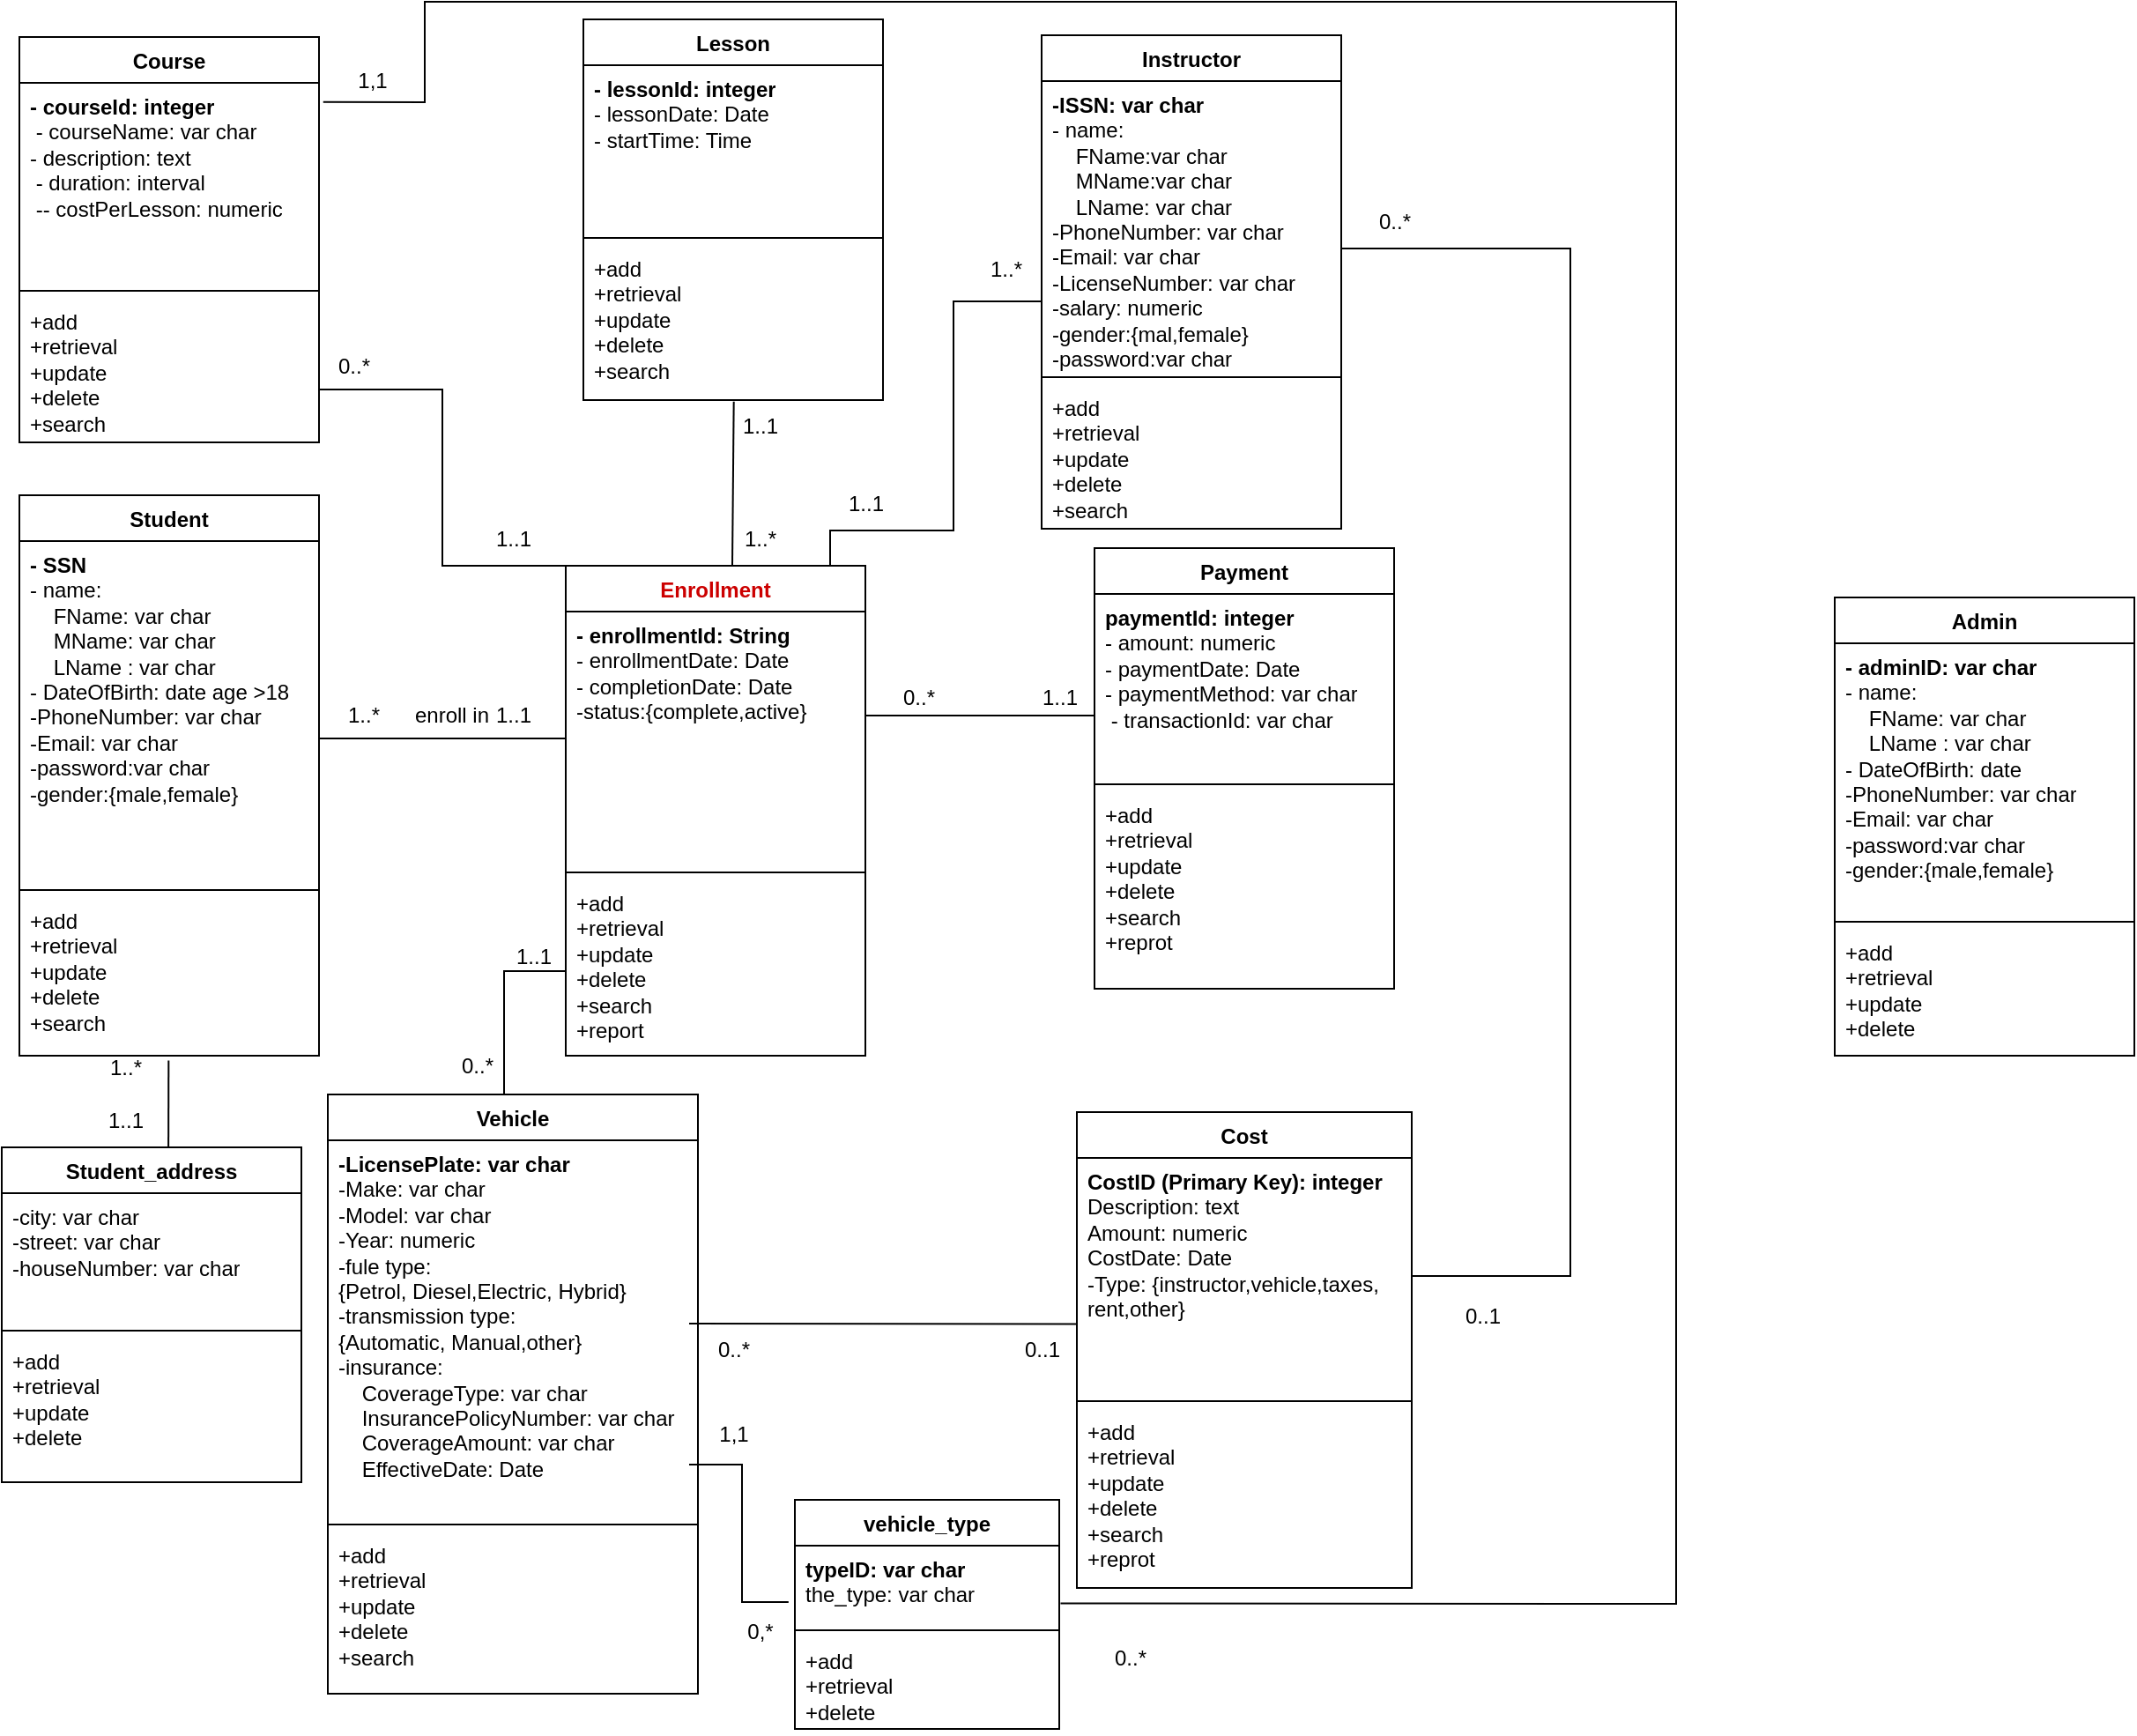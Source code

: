 <mxfile version="22.0.2" type="device">
  <diagram name="Page-1" id="HnKGBBp5x6gP0slBC9qZ">
    <mxGraphModel dx="2072" dy="1228" grid="1" gridSize="10" guides="1" tooltips="1" connect="1" arrows="1" fold="1" page="1" pageScale="1" pageWidth="850" pageHeight="1100" math="0" shadow="0">
      <root>
        <mxCell id="0" />
        <mxCell id="1" parent="0" />
        <mxCell id="-3Q4nJQPwr2-92pg-q6b-1" value="Course" style="swimlane;fontStyle=1;align=center;verticalAlign=top;childLayout=stackLayout;horizontal=1;startSize=26;horizontalStack=0;resizeParent=1;resizeParentMax=0;resizeLast=0;collapsible=1;marginBottom=0;whiteSpace=wrap;html=1;" parent="1" vertex="1">
          <mxGeometry x="40" y="40" width="170" height="230" as="geometry">
            <mxRectangle x="40" y="40" width="80" height="30" as="alternateBounds" />
          </mxGeometry>
        </mxCell>
        <mxCell id="-3Q4nJQPwr2-92pg-q6b-2" value="&lt;b&gt;- courseId: integer&lt;br&gt;&lt;/b&gt;&amp;nbsp;- courseName: var char&lt;br&gt;- description: text&lt;br&gt;&amp;nbsp;- duration: interval&lt;br&gt;&amp;nbsp;-- costPerLesson: numeric" style="text;strokeColor=none;fillColor=none;align=left;verticalAlign=top;spacingLeft=4;spacingRight=4;overflow=hidden;rotatable=0;points=[[0,0.5],[1,0.5]];portConstraint=eastwest;whiteSpace=wrap;html=1;" parent="-3Q4nJQPwr2-92pg-q6b-1" vertex="1">
          <mxGeometry y="26" width="170" height="114" as="geometry" />
        </mxCell>
        <mxCell id="-3Q4nJQPwr2-92pg-q6b-3" value="" style="line;strokeWidth=1;fillColor=none;align=left;verticalAlign=middle;spacingTop=-1;spacingLeft=3;spacingRight=3;rotatable=0;labelPosition=right;points=[];portConstraint=eastwest;strokeColor=inherit;" parent="-3Q4nJQPwr2-92pg-q6b-1" vertex="1">
          <mxGeometry y="140" width="170" height="8" as="geometry" />
        </mxCell>
        <mxCell id="-3Q4nJQPwr2-92pg-q6b-4" value="+add&lt;br style=&quot;border-color: var(--border-color);&quot;&gt;+retrieval&lt;br style=&quot;border-color: var(--border-color);&quot;&gt;+update&lt;br style=&quot;border-color: var(--border-color);&quot;&gt;+delete&lt;br&gt;+search&lt;br&gt;" style="text;strokeColor=none;fillColor=none;align=left;verticalAlign=top;spacingLeft=4;spacingRight=4;overflow=hidden;rotatable=0;points=[[0,0.5],[1,0.5]];portConstraint=eastwest;whiteSpace=wrap;html=1;" parent="-3Q4nJQPwr2-92pg-q6b-1" vertex="1">
          <mxGeometry y="148" width="170" height="82" as="geometry" />
        </mxCell>
        <mxCell id="-3Q4nJQPwr2-92pg-q6b-5" value="&lt;font color=&quot;#cc0000&quot;&gt;Enrollment&lt;/font&gt;" style="swimlane;fontStyle=1;align=center;verticalAlign=top;childLayout=stackLayout;horizontal=1;startSize=26;horizontalStack=0;resizeParent=1;resizeParentMax=0;resizeLast=0;collapsible=1;marginBottom=0;whiteSpace=wrap;html=1;" parent="1" vertex="1">
          <mxGeometry x="350" y="340" width="170" height="278" as="geometry" />
        </mxCell>
        <mxCell id="-3Q4nJQPwr2-92pg-q6b-6" value="&lt;b&gt; - enrollmentId: String&lt;br&gt;&lt;/b&gt;- enrollmentDate: Date&amp;nbsp; &lt;br&gt;- completionDate: Date  &lt;br&gt;-status:{complete,active}&lt;br&gt;&lt;font color=&quot;#99004d&quot;&gt;&lt;br&gt;&lt;/font&gt;" style="text;strokeColor=none;fillColor=none;align=left;verticalAlign=top;spacingLeft=4;spacingRight=4;overflow=hidden;rotatable=0;points=[[0,0.5],[1,0.5]];portConstraint=eastwest;whiteSpace=wrap;html=1;" parent="-3Q4nJQPwr2-92pg-q6b-5" vertex="1">
          <mxGeometry y="26" width="170" height="144" as="geometry" />
        </mxCell>
        <mxCell id="-3Q4nJQPwr2-92pg-q6b-7" value="" style="line;strokeWidth=1;fillColor=none;align=left;verticalAlign=middle;spacingTop=-1;spacingLeft=3;spacingRight=3;rotatable=0;labelPosition=right;points=[];portConstraint=eastwest;strokeColor=inherit;" parent="-3Q4nJQPwr2-92pg-q6b-5" vertex="1">
          <mxGeometry y="170" width="170" height="8" as="geometry" />
        </mxCell>
        <mxCell id="-3Q4nJQPwr2-92pg-q6b-8" value="+add&lt;br style=&quot;border-color: var(--border-color);&quot;&gt;+retrieval&lt;br style=&quot;border-color: var(--border-color);&quot;&gt;+update&lt;br style=&quot;border-color: var(--border-color);&quot;&gt;+delete&lt;br&gt;+search&lt;br&gt;+report" style="text;strokeColor=none;fillColor=none;align=left;verticalAlign=top;spacingLeft=4;spacingRight=4;overflow=hidden;rotatable=0;points=[[0,0.5],[1,0.5]];portConstraint=eastwest;whiteSpace=wrap;html=1;" parent="-3Q4nJQPwr2-92pg-q6b-5" vertex="1">
          <mxGeometry y="178" width="170" height="100" as="geometry" />
        </mxCell>
        <mxCell id="-3Q4nJQPwr2-92pg-q6b-9" value="Lesson" style="swimlane;fontStyle=1;align=center;verticalAlign=top;childLayout=stackLayout;horizontal=1;startSize=26;horizontalStack=0;resizeParent=1;resizeParentMax=0;resizeLast=0;collapsible=1;marginBottom=0;whiteSpace=wrap;html=1;" parent="1" vertex="1">
          <mxGeometry x="360" y="30" width="170" height="216" as="geometry" />
        </mxCell>
        <mxCell id="-3Q4nJQPwr2-92pg-q6b-10" value="&lt;b&gt;- lessonId: integer&lt;br&gt;&lt;/b&gt;- lessonDate: Date &lt;br&gt;- startTime: Time" style="text;strokeColor=none;fillColor=none;align=left;verticalAlign=top;spacingLeft=4;spacingRight=4;overflow=hidden;rotatable=0;points=[[0,0.5],[1,0.5]];portConstraint=eastwest;whiteSpace=wrap;html=1;" parent="-3Q4nJQPwr2-92pg-q6b-9" vertex="1">
          <mxGeometry y="26" width="170" height="94" as="geometry" />
        </mxCell>
        <mxCell id="-3Q4nJQPwr2-92pg-q6b-11" value="" style="line;strokeWidth=1;fillColor=none;align=left;verticalAlign=middle;spacingTop=-1;spacingLeft=3;spacingRight=3;rotatable=0;labelPosition=right;points=[];portConstraint=eastwest;strokeColor=inherit;" parent="-3Q4nJQPwr2-92pg-q6b-9" vertex="1">
          <mxGeometry y="120" width="170" height="8" as="geometry" />
        </mxCell>
        <mxCell id="-3Q4nJQPwr2-92pg-q6b-12" value="+add&lt;br style=&quot;border-color: var(--border-color);&quot;&gt;+retrieval&lt;br style=&quot;border-color: var(--border-color);&quot;&gt;+update&lt;br style=&quot;border-color: var(--border-color);&quot;&gt;+delete&lt;br&gt;+search" style="text;strokeColor=none;fillColor=none;align=left;verticalAlign=top;spacingLeft=4;spacingRight=4;overflow=hidden;rotatable=0;points=[[0,0.5],[1,0.5]];portConstraint=eastwest;whiteSpace=wrap;html=1;" parent="-3Q4nJQPwr2-92pg-q6b-9" vertex="1">
          <mxGeometry y="128" width="170" height="88" as="geometry" />
        </mxCell>
        <mxCell id="-3Q4nJQPwr2-92pg-q6b-13" value="Payment" style="swimlane;fontStyle=1;align=center;verticalAlign=top;childLayout=stackLayout;horizontal=1;startSize=26;horizontalStack=0;resizeParent=1;resizeParentMax=0;resizeLast=0;collapsible=1;marginBottom=0;whiteSpace=wrap;html=1;" parent="1" vertex="1">
          <mxGeometry x="650" y="330" width="170" height="250" as="geometry" />
        </mxCell>
        <mxCell id="-3Q4nJQPwr2-92pg-q6b-14" value="&lt;b&gt; paymentId: integer&lt;br&gt;&lt;/b&gt;- amount: numeric&lt;br&gt;- paymentDate: Date&amp;nbsp;&lt;br&gt;- paymentMethod: var char&lt;br&gt;&amp;nbsp;- transactionId: var char" style="text;strokeColor=none;fillColor=none;align=left;verticalAlign=top;spacingLeft=4;spacingRight=4;overflow=hidden;rotatable=0;points=[[0,0.5],[1,0.5]];portConstraint=eastwest;whiteSpace=wrap;html=1;" parent="-3Q4nJQPwr2-92pg-q6b-13" vertex="1">
          <mxGeometry y="26" width="170" height="104" as="geometry" />
        </mxCell>
        <mxCell id="-3Q4nJQPwr2-92pg-q6b-15" value="" style="line;strokeWidth=1;fillColor=none;align=left;verticalAlign=middle;spacingTop=-1;spacingLeft=3;spacingRight=3;rotatable=0;labelPosition=right;points=[];portConstraint=eastwest;strokeColor=inherit;" parent="-3Q4nJQPwr2-92pg-q6b-13" vertex="1">
          <mxGeometry y="130" width="170" height="8" as="geometry" />
        </mxCell>
        <mxCell id="-3Q4nJQPwr2-92pg-q6b-16" value="+add&lt;br style=&quot;border-color: var(--border-color);&quot;&gt;+retrieval&lt;br style=&quot;border-color: var(--border-color);&quot;&gt;+update&lt;br style=&quot;border-color: var(--border-color);&quot;&gt;+delete&lt;br&gt;+search&lt;br style=&quot;border-color: var(--border-color);&quot;&gt;+reprot" style="text;strokeColor=none;fillColor=none;align=left;verticalAlign=top;spacingLeft=4;spacingRight=4;overflow=hidden;rotatable=0;points=[[0,0.5],[1,0.5]];portConstraint=eastwest;whiteSpace=wrap;html=1;" parent="-3Q4nJQPwr2-92pg-q6b-13" vertex="1">
          <mxGeometry y="138" width="170" height="112" as="geometry" />
        </mxCell>
        <mxCell id="-3Q4nJQPwr2-92pg-q6b-17" value="Student" style="swimlane;fontStyle=1;align=center;verticalAlign=top;childLayout=stackLayout;horizontal=1;startSize=26;horizontalStack=0;resizeParent=1;resizeParentMax=0;resizeLast=0;collapsible=1;marginBottom=0;whiteSpace=wrap;html=1;" parent="1" vertex="1">
          <mxGeometry x="40" y="300" width="170" height="318" as="geometry" />
        </mxCell>
        <mxCell id="-3Q4nJQPwr2-92pg-q6b-18" value="&lt;b&gt;- SSN&lt;br&gt;&lt;/b&gt;- name:&lt;br&gt;&amp;nbsp; &amp;nbsp; FName: var char&lt;br&gt;&amp;nbsp; &amp;nbsp; MName: var char&lt;br&gt;&amp;nbsp; &amp;nbsp; LName : var char&lt;br&gt;- DateOfBirth: date age &amp;gt;18&lt;br&gt;-PhoneNumber: var char&lt;br&gt;-Email: var char&lt;br&gt;-password:var char&lt;br&gt;-gender:{male,female}" style="text;strokeColor=none;fillColor=none;align=left;verticalAlign=top;spacingLeft=4;spacingRight=4;overflow=hidden;rotatable=0;points=[[0,0.5],[1,0.5]];portConstraint=eastwest;whiteSpace=wrap;html=1;" parent="-3Q4nJQPwr2-92pg-q6b-17" vertex="1">
          <mxGeometry y="26" width="170" height="194" as="geometry" />
        </mxCell>
        <mxCell id="-3Q4nJQPwr2-92pg-q6b-19" value="" style="line;strokeWidth=1;fillColor=none;align=left;verticalAlign=middle;spacingTop=-1;spacingLeft=3;spacingRight=3;rotatable=0;labelPosition=right;points=[];portConstraint=eastwest;strokeColor=inherit;" parent="-3Q4nJQPwr2-92pg-q6b-17" vertex="1">
          <mxGeometry y="220" width="170" height="8" as="geometry" />
        </mxCell>
        <mxCell id="-3Q4nJQPwr2-92pg-q6b-20" value="+add&lt;br style=&quot;border-color: var(--border-color);&quot;&gt;+retrieval&lt;br style=&quot;border-color: var(--border-color);&quot;&gt;+update&lt;br style=&quot;border-color: var(--border-color);&quot;&gt;+delete&lt;br&gt;+search" style="text;strokeColor=none;fillColor=none;align=left;verticalAlign=top;spacingLeft=4;spacingRight=4;overflow=hidden;rotatable=0;points=[[0,0.5],[1,0.5]];portConstraint=eastwest;whiteSpace=wrap;html=1;" parent="-3Q4nJQPwr2-92pg-q6b-17" vertex="1">
          <mxGeometry y="228" width="170" height="90" as="geometry" />
        </mxCell>
        <mxCell id="-3Q4nJQPwr2-92pg-q6b-21" value="Instructor" style="swimlane;fontStyle=1;align=center;verticalAlign=top;childLayout=stackLayout;horizontal=1;startSize=26;horizontalStack=0;resizeParent=1;resizeParentMax=0;resizeLast=0;collapsible=1;marginBottom=0;whiteSpace=wrap;html=1;" parent="1" vertex="1">
          <mxGeometry x="620" y="39" width="170" height="280" as="geometry" />
        </mxCell>
        <mxCell id="-3Q4nJQPwr2-92pg-q6b-22" value="&lt;div&gt;&lt;b&gt;-ISSN: var char&lt;/b&gt;&lt;/div&gt;&lt;div&gt;- name:&lt;br style=&quot;border-color: var(--border-color);&quot;&gt;&amp;nbsp; &amp;nbsp; FName:var char&lt;br style=&quot;border-color: var(--border-color);&quot;&gt;&amp;nbsp; &amp;nbsp; MName:var char&lt;br style=&quot;border-color: var(--border-color);&quot;&gt;&amp;nbsp; &amp;nbsp; LName: var char&lt;br&gt;&lt;/div&gt;&lt;div&gt;-PhoneNumber: var char&lt;/div&gt;&lt;div&gt;-Email: var char&lt;/div&gt;&lt;div&gt;-LicenseNumber: var char&lt;/div&gt;&lt;div&gt;-salary: numeric&lt;/div&gt;&lt;div&gt;-gender:{mal,female}&lt;/div&gt;&lt;div&gt;-password:var char&lt;/div&gt;&lt;div&gt;&lt;br&gt;&lt;/div&gt;&lt;div&gt;&lt;br&gt;&lt;/div&gt;" style="text;strokeColor=none;fillColor=none;align=left;verticalAlign=top;spacingLeft=4;spacingRight=4;overflow=hidden;rotatable=0;points=[[0,0.5],[1,0.5]];portConstraint=eastwest;whiteSpace=wrap;html=1;" parent="-3Q4nJQPwr2-92pg-q6b-21" vertex="1">
          <mxGeometry y="26" width="170" height="164" as="geometry" />
        </mxCell>
        <mxCell id="-3Q4nJQPwr2-92pg-q6b-23" value="" style="line;strokeWidth=1;fillColor=none;align=left;verticalAlign=middle;spacingTop=-1;spacingLeft=3;spacingRight=3;rotatable=0;labelPosition=right;points=[];portConstraint=eastwest;strokeColor=inherit;" parent="-3Q4nJQPwr2-92pg-q6b-21" vertex="1">
          <mxGeometry y="190" width="170" height="8" as="geometry" />
        </mxCell>
        <mxCell id="-3Q4nJQPwr2-92pg-q6b-24" value="+add&lt;br style=&quot;border-color: var(--border-color);&quot;&gt;+retrieval&lt;br style=&quot;border-color: var(--border-color);&quot;&gt;+update&lt;br style=&quot;border-color: var(--border-color);&quot;&gt;+delete&lt;br&gt;+search" style="text;strokeColor=none;fillColor=none;align=left;verticalAlign=top;spacingLeft=4;spacingRight=4;overflow=hidden;rotatable=0;points=[[0,0.5],[1,0.5]];portConstraint=eastwest;whiteSpace=wrap;html=1;" parent="-3Q4nJQPwr2-92pg-q6b-21" vertex="1">
          <mxGeometry y="198" width="170" height="82" as="geometry" />
        </mxCell>
        <mxCell id="-3Q4nJQPwr2-92pg-q6b-30" value="" style="endArrow=none;html=1;rounded=0;entryX=0;entryY=0.5;entryDx=0;entryDy=0;" parent="1" target="-3Q4nJQPwr2-92pg-q6b-6" edge="1">
          <mxGeometry relative="1" as="geometry">
            <mxPoint x="210" y="438" as="sourcePoint" />
            <mxPoint x="500" y="320" as="targetPoint" />
          </mxGeometry>
        </mxCell>
        <mxCell id="-3Q4nJQPwr2-92pg-q6b-31" value="enroll in" style="text;html=1;align=center;verticalAlign=middle;resizable=0;points=[];autosize=1;strokeColor=none;fillColor=none;" parent="1" vertex="1">
          <mxGeometry x="250" y="410" width="70" height="30" as="geometry" />
        </mxCell>
        <mxCell id="-3Q4nJQPwr2-92pg-q6b-32" value="1..1" style="text;html=1;align=center;verticalAlign=middle;resizable=0;points=[];autosize=1;strokeColor=none;fillColor=none;" parent="1" vertex="1">
          <mxGeometry x="300" y="410" width="40" height="30" as="geometry" />
        </mxCell>
        <mxCell id="-3Q4nJQPwr2-92pg-q6b-33" value="1..*" style="text;html=1;align=center;verticalAlign=middle;resizable=0;points=[];autosize=1;strokeColor=none;fillColor=none;" parent="1" vertex="1">
          <mxGeometry x="215" y="410" width="40" height="30" as="geometry" />
        </mxCell>
        <mxCell id="-3Q4nJQPwr2-92pg-q6b-34" value="" style="endArrow=none;html=1;rounded=0;" parent="1" edge="1">
          <mxGeometry relative="1" as="geometry">
            <mxPoint x="500" y="340" as="sourcePoint" />
            <mxPoint x="620" y="190" as="targetPoint" />
            <Array as="points">
              <mxPoint x="500" y="320" />
              <mxPoint x="570" y="320" />
              <mxPoint x="570" y="190" />
            </Array>
          </mxGeometry>
        </mxCell>
        <mxCell id="-3Q4nJQPwr2-92pg-q6b-35" value="1..*" style="resizable=0;html=1;whiteSpace=wrap;align=right;verticalAlign=bottom;" parent="-3Q4nJQPwr2-92pg-q6b-34" connectable="0" vertex="1">
          <mxGeometry x="1" relative="1" as="geometry">
            <mxPoint x="-10" y="-10" as="offset" />
          </mxGeometry>
        </mxCell>
        <mxCell id="-3Q4nJQPwr2-92pg-q6b-36" value="" style="endArrow=none;html=1;rounded=0;" parent="1" edge="1">
          <mxGeometry relative="1" as="geometry">
            <mxPoint x="315" y="650" as="sourcePoint" />
            <mxPoint x="350" y="570" as="targetPoint" />
            <Array as="points">
              <mxPoint x="315" y="570" />
            </Array>
          </mxGeometry>
        </mxCell>
        <mxCell id="-3Q4nJQPwr2-92pg-q6b-37" value="1..1" style="resizable=0;html=1;whiteSpace=wrap;align=left;verticalAlign=bottom;" parent="-3Q4nJQPwr2-92pg-q6b-36" connectable="0" vertex="1">
          <mxGeometry x="-1" relative="1" as="geometry">
            <mxPoint x="5" y="-80" as="offset" />
          </mxGeometry>
        </mxCell>
        <mxCell id="-3Q4nJQPwr2-92pg-q6b-38" value="0..*" style="resizable=0;html=1;whiteSpace=wrap;align=right;verticalAlign=bottom;" parent="-3Q4nJQPwr2-92pg-q6b-36" connectable="0" vertex="1">
          <mxGeometry x="1" relative="1" as="geometry">
            <mxPoint x="-40" y="62" as="offset" />
          </mxGeometry>
        </mxCell>
        <mxCell id="-3Q4nJQPwr2-92pg-q6b-39" value="" style="line;strokeWidth=1;rotatable=0;dashed=0;labelPosition=right;align=left;verticalAlign=middle;spacingTop=0;spacingLeft=6;points=[];portConstraint=eastwest;" parent="1" vertex="1">
          <mxGeometry x="520" y="400" width="130" height="50" as="geometry" />
        </mxCell>
        <mxCell id="-3Q4nJQPwr2-92pg-q6b-40" value="1..1&lt;br&gt;" style="text;html=1;align=center;verticalAlign=middle;resizable=0;points=[];autosize=1;strokeColor=none;fillColor=none;" parent="1" vertex="1">
          <mxGeometry x="610" y="400" width="40" height="30" as="geometry" />
        </mxCell>
        <mxCell id="-3Q4nJQPwr2-92pg-q6b-41" value="0..*" style="text;html=1;align=center;verticalAlign=middle;resizable=0;points=[];autosize=1;strokeColor=none;fillColor=none;" parent="1" vertex="1">
          <mxGeometry x="530" y="400" width="40" height="30" as="geometry" />
        </mxCell>
        <mxCell id="-3Q4nJQPwr2-92pg-q6b-42" value="" style="endArrow=none;html=1;rounded=0;exitX=0.5;exitY=0;exitDx=0;exitDy=0;entryX=0.502;entryY=1.01;entryDx=0;entryDy=0;entryPerimeter=0;" parent="1" target="-3Q4nJQPwr2-92pg-q6b-12" edge="1">
          <mxGeometry relative="1" as="geometry">
            <mxPoint x="444.5" y="340" as="sourcePoint" />
            <mxPoint x="445.12" y="232.184" as="targetPoint" />
            <Array as="points" />
          </mxGeometry>
        </mxCell>
        <mxCell id="-3Q4nJQPwr2-92pg-q6b-43" value="1..1" style="text;html=1;align=center;verticalAlign=middle;resizable=0;points=[];autosize=1;strokeColor=none;fillColor=none;" parent="1" vertex="1">
          <mxGeometry x="440" y="246" width="40" height="30" as="geometry" />
        </mxCell>
        <mxCell id="-3Q4nJQPwr2-92pg-q6b-44" value="1..*&lt;br&gt;" style="text;html=1;align=center;verticalAlign=middle;resizable=0;points=[];autosize=1;strokeColor=none;fillColor=none;" parent="1" vertex="1">
          <mxGeometry x="440" y="310" width="40" height="30" as="geometry" />
        </mxCell>
        <mxCell id="-3Q4nJQPwr2-92pg-q6b-48" value="" style="endArrow=none;html=1;rounded=0;entryX=0;entryY=0;entryDx=0;entryDy=0;" parent="1" target="-3Q4nJQPwr2-92pg-q6b-5" edge="1">
          <mxGeometry relative="1" as="geometry">
            <mxPoint x="210" y="240" as="sourcePoint" />
            <mxPoint x="350" y="330" as="targetPoint" />
            <Array as="points">
              <mxPoint x="280" y="240" />
              <mxPoint x="280" y="340" />
            </Array>
          </mxGeometry>
        </mxCell>
        <mxCell id="-3Q4nJQPwr2-92pg-q6b-49" value="0..*" style="resizable=0;html=1;whiteSpace=wrap;align=right;verticalAlign=bottom;" parent="-3Q4nJQPwr2-92pg-q6b-48" connectable="0" vertex="1">
          <mxGeometry x="1" relative="1" as="geometry">
            <mxPoint x="-110" y="-105" as="offset" />
          </mxGeometry>
        </mxCell>
        <mxCell id="-3Q4nJQPwr2-92pg-q6b-50" value="1..1" style="text;html=1;align=center;verticalAlign=middle;resizable=0;points=[];autosize=1;strokeColor=none;fillColor=none;" parent="1" vertex="1">
          <mxGeometry x="300" y="310" width="40" height="30" as="geometry" />
        </mxCell>
        <mxCell id="-3Q4nJQPwr2-92pg-q6b-54" value="" style="endArrow=none;html=1;rounded=0;entryX=0.604;entryY=0.033;entryDx=0;entryDy=0;entryPerimeter=0;exitX=0.498;exitY=1.031;exitDx=0;exitDy=0;exitPerimeter=0;" parent="1" source="-3Q4nJQPwr2-92pg-q6b-20" edge="1">
          <mxGeometry relative="1" as="geometry">
            <mxPoint x="70" y="620" as="sourcePoint" />
            <mxPoint x="124.56" y="674.29" as="targetPoint" />
          </mxGeometry>
        </mxCell>
        <mxCell id="-3Q4nJQPwr2-92pg-q6b-55" value="1..*" style="text;html=1;align=center;verticalAlign=middle;resizable=0;points=[];autosize=1;strokeColor=none;fillColor=none;" parent="1" vertex="1">
          <mxGeometry x="80" y="610" width="40" height="30" as="geometry" />
        </mxCell>
        <mxCell id="-3Q4nJQPwr2-92pg-q6b-56" value="1..1&lt;br&gt;" style="text;html=1;align=center;verticalAlign=middle;resizable=0;points=[];autosize=1;strokeColor=none;fillColor=none;" parent="1" vertex="1">
          <mxGeometry x="80" y="640" width="40" height="30" as="geometry" />
        </mxCell>
        <mxCell id="-3Q4nJQPwr2-92pg-q6b-57" value="Cost" style="swimlane;fontStyle=1;align=center;verticalAlign=top;childLayout=stackLayout;horizontal=1;startSize=26;horizontalStack=0;resizeParent=1;resizeParentMax=0;resizeLast=0;collapsible=1;marginBottom=0;whiteSpace=wrap;html=1;" parent="1" vertex="1">
          <mxGeometry x="640" y="650" width="190" height="270" as="geometry" />
        </mxCell>
        <mxCell id="-3Q4nJQPwr2-92pg-q6b-58" value="&lt;div&gt;&lt;b&gt;CostID (Primary Key): integer&amp;nbsp;&lt;/b&gt;&lt;/div&gt;&lt;div&gt;Description: text&lt;/div&gt;&lt;div&gt;Amount: numeric&lt;/div&gt;&lt;div&gt;CostDate: Date&lt;/div&gt;&lt;div&gt;-Type: {instructor,vehicle,taxes, rent,other}&lt;/div&gt;&lt;div&gt;&lt;br&gt;&lt;/div&gt;" style="text;strokeColor=none;fillColor=none;align=left;verticalAlign=top;spacingLeft=4;spacingRight=4;overflow=hidden;rotatable=0;points=[[0,0.5],[1,0.5]];portConstraint=eastwest;whiteSpace=wrap;html=1;" parent="-3Q4nJQPwr2-92pg-q6b-57" vertex="1">
          <mxGeometry y="26" width="190" height="134" as="geometry" />
        </mxCell>
        <mxCell id="-3Q4nJQPwr2-92pg-q6b-59" value="" style="line;strokeWidth=1;fillColor=none;align=left;verticalAlign=middle;spacingTop=-1;spacingLeft=3;spacingRight=3;rotatable=0;labelPosition=right;points=[];portConstraint=eastwest;strokeColor=inherit;" parent="-3Q4nJQPwr2-92pg-q6b-57" vertex="1">
          <mxGeometry y="160" width="190" height="8" as="geometry" />
        </mxCell>
        <mxCell id="-3Q4nJQPwr2-92pg-q6b-60" value="+add&lt;br style=&quot;border-color: var(--border-color);&quot;&gt;+retrieval&lt;br style=&quot;border-color: var(--border-color);&quot;&gt;+update&lt;br style=&quot;border-color: var(--border-color);&quot;&gt;+delete&lt;br&gt;+search&lt;br&gt;+reprot" style="text;strokeColor=none;fillColor=none;align=left;verticalAlign=top;spacingLeft=4;spacingRight=4;overflow=hidden;rotatable=0;points=[[0,0.5],[1,0.5]];portConstraint=eastwest;whiteSpace=wrap;html=1;" parent="-3Q4nJQPwr2-92pg-q6b-57" vertex="1">
          <mxGeometry y="168" width="190" height="102" as="geometry" />
        </mxCell>
        <mxCell id="-3Q4nJQPwr2-92pg-q6b-68" value="" style="endArrow=none;html=1;rounded=0;entryX=-0.001;entryY=0.703;entryDx=0;entryDy=0;entryPerimeter=0;" parent="1" target="-3Q4nJQPwr2-92pg-q6b-58" edge="1">
          <mxGeometry relative="1" as="geometry">
            <mxPoint x="420" y="770" as="sourcePoint" />
            <mxPoint x="550" y="770" as="targetPoint" />
          </mxGeometry>
        </mxCell>
        <mxCell id="-3Q4nJQPwr2-92pg-q6b-69" value="0..*" style="text;html=1;align=center;verticalAlign=middle;resizable=0;points=[];autosize=1;strokeColor=none;fillColor=none;" parent="1" vertex="1">
          <mxGeometry x="425" y="770" width="40" height="30" as="geometry" />
        </mxCell>
        <mxCell id="-3Q4nJQPwr2-92pg-q6b-70" value="0..1" style="text;html=1;align=center;verticalAlign=middle;resizable=0;points=[];autosize=1;strokeColor=none;fillColor=none;" parent="1" vertex="1">
          <mxGeometry x="600" y="770" width="40" height="30" as="geometry" />
        </mxCell>
        <mxCell id="-3Q4nJQPwr2-92pg-q6b-71" value="" style="endArrow=none;html=1;rounded=0;entryX=1;entryY=0.5;entryDx=0;entryDy=0;" parent="1" target="-3Q4nJQPwr2-92pg-q6b-58" edge="1">
          <mxGeometry relative="1" as="geometry">
            <mxPoint x="790" y="160" as="sourcePoint" />
            <mxPoint x="880" y="780" as="targetPoint" />
            <Array as="points">
              <mxPoint x="920" y="160" />
              <mxPoint x="920" y="743" />
            </Array>
          </mxGeometry>
        </mxCell>
        <mxCell id="-3Q4nJQPwr2-92pg-q6b-72" value="0..1&lt;br&gt;&lt;br&gt;" style="text;html=1;align=center;verticalAlign=middle;resizable=0;points=[];autosize=1;strokeColor=none;fillColor=none;" parent="1" vertex="1">
          <mxGeometry x="850" y="753" width="40" height="40" as="geometry" />
        </mxCell>
        <mxCell id="-3Q4nJQPwr2-92pg-q6b-73" value="0..*" style="text;html=1;align=center;verticalAlign=middle;resizable=0;points=[];autosize=1;strokeColor=none;fillColor=none;" parent="1" vertex="1">
          <mxGeometry x="800" y="130" width="40" height="30" as="geometry" />
        </mxCell>
        <mxCell id="-3Q4nJQPwr2-92pg-q6b-74" value="1..1" style="text;html=1;align=center;verticalAlign=middle;resizable=0;points=[];autosize=1;strokeColor=none;fillColor=none;" parent="1" vertex="1">
          <mxGeometry x="500" y="290" width="40" height="30" as="geometry" />
        </mxCell>
        <mxCell id="7CEAPsgzX22psqWGveN5-20" value="Student_address&lt;br&gt;" style="swimlane;fontStyle=1;align=center;verticalAlign=top;childLayout=stackLayout;horizontal=1;startSize=26;horizontalStack=0;resizeParent=1;resizeParentMax=0;resizeLast=0;collapsible=1;marginBottom=0;whiteSpace=wrap;html=1;" parent="1" vertex="1">
          <mxGeometry x="30" y="670" width="170" height="190" as="geometry" />
        </mxCell>
        <mxCell id="7CEAPsgzX22psqWGveN5-21" value="-city: var char&lt;br style=&quot;border-color: var(--border-color);&quot;&gt;-street: var char&lt;br style=&quot;border-color: var(--border-color);&quot;&gt;-houseNumber: var char" style="text;strokeColor=none;fillColor=none;align=left;verticalAlign=top;spacingLeft=4;spacingRight=4;overflow=hidden;rotatable=0;points=[[0,0.5],[1,0.5]];portConstraint=eastwest;whiteSpace=wrap;html=1;" parent="7CEAPsgzX22psqWGveN5-20" vertex="1">
          <mxGeometry y="26" width="170" height="74" as="geometry" />
        </mxCell>
        <mxCell id="7CEAPsgzX22psqWGveN5-22" value="" style="line;strokeWidth=1;fillColor=none;align=left;verticalAlign=middle;spacingTop=-1;spacingLeft=3;spacingRight=3;rotatable=0;labelPosition=right;points=[];portConstraint=eastwest;strokeColor=inherit;" parent="7CEAPsgzX22psqWGveN5-20" vertex="1">
          <mxGeometry y="100" width="170" height="8" as="geometry" />
        </mxCell>
        <mxCell id="7CEAPsgzX22psqWGveN5-23" value="+add&lt;br style=&quot;border-color: var(--border-color);&quot;&gt;+retrieval&lt;br style=&quot;border-color: var(--border-color);&quot;&gt;+update&lt;br style=&quot;border-color: var(--border-color);&quot;&gt;+delete" style="text;strokeColor=none;fillColor=none;align=left;verticalAlign=top;spacingLeft=4;spacingRight=4;overflow=hidden;rotatable=0;points=[[0,0.5],[1,0.5]];portConstraint=eastwest;whiteSpace=wrap;html=1;" parent="7CEAPsgzX22psqWGveN5-20" vertex="1">
          <mxGeometry y="108" width="170" height="82" as="geometry" />
        </mxCell>
        <mxCell id="7CEAPsgzX22psqWGveN5-25" value="Vehicle" style="swimlane;fontStyle=1;align=center;verticalAlign=top;childLayout=stackLayout;horizontal=1;startSize=26;horizontalStack=0;resizeParent=1;resizeParentMax=0;resizeLast=0;collapsible=1;marginBottom=0;whiteSpace=wrap;html=1;" parent="1" vertex="1">
          <mxGeometry x="215" y="640" width="210" height="340" as="geometry" />
        </mxCell>
        <mxCell id="7CEAPsgzX22psqWGveN5-26" value="&lt;div style=&quot;border-color: var(--border-color);&quot;&gt;&lt;b&gt;-LicensePlate:&amp;nbsp;var char&lt;/b&gt;&lt;/div&gt;&lt;div style=&quot;border-color: var(--border-color);&quot;&gt;&lt;/div&gt;&lt;div style=&quot;border-color: var(--border-color);&quot;&gt;-Make:&amp;nbsp;var char&lt;br&gt;&lt;/div&gt;&lt;div style=&quot;border-color: var(--border-color);&quot;&gt;-Model:&amp;nbsp;var char&lt;/div&gt;&lt;div style=&quot;border-color: var(--border-color);&quot;&gt;-Year: numeric&lt;/div&gt;&lt;div style=&quot;border-color: var(--border-color);&quot;&gt;&lt;span style=&quot;background-color: initial;&quot;&gt;-fule type:&amp;nbsp;&lt;/span&gt;&lt;br&gt;&lt;/div&gt;&lt;div style=&quot;border-color: var(--border-color);&quot;&gt;&lt;div style=&quot;border-color: var(--border-color);&quot;&gt;{Petrol,&amp;nbsp;Diesel,Electric,&amp;nbsp;Hybrid}&lt;/div&gt;&lt;div style=&quot;border-color: var(--border-color);&quot;&gt;-transmission type: {Automatic,&amp;nbsp;Manual,other}&lt;/div&gt;&lt;/div&gt;&lt;div style=&quot;border-color: var(--border-color);&quot;&gt;-insurance:&lt;/div&gt;&lt;div style=&quot;border-color: var(--border-color);&quot;&gt;&amp;nbsp; &amp;nbsp; CoverageType:&amp;nbsp;var char&lt;br style=&quot;border-color: var(--border-color);&quot;&gt;&lt;/div&gt;&lt;div style=&quot;border-color: var(--border-color);&quot;&gt;&amp;nbsp; &amp;nbsp; InsurancePolicyNumber:&amp;nbsp;var char&lt;br style=&quot;border-color: var(--border-color);&quot;&gt;&lt;/div&gt;&lt;div style=&quot;border-color: var(--border-color);&quot;&gt;&amp;nbsp; &amp;nbsp; CoverageAmount:&amp;nbsp;var char&lt;br style=&quot;border-color: var(--border-color);&quot;&gt;&lt;/div&gt;&lt;div style=&quot;border-color: var(--border-color);&quot;&gt;&amp;nbsp; &amp;nbsp; EffectiveDate: Date&lt;br style=&quot;border-color: var(--border-color);&quot;&gt;&lt;/div&gt;&lt;div style=&quot;border-color: var(--border-color);&quot;&gt;&lt;br&gt;&lt;/div&gt;&lt;div style=&quot;border-color: var(--border-color);&quot;&gt;&lt;br style=&quot;border-color: var(--border-color);&quot;&gt;&lt;/div&gt;" style="text;strokeColor=none;fillColor=none;align=left;verticalAlign=top;spacingLeft=4;spacingRight=4;overflow=hidden;rotatable=0;points=[[0,0.5],[1,0.5]];portConstraint=eastwest;whiteSpace=wrap;html=1;" parent="7CEAPsgzX22psqWGveN5-25" vertex="1">
          <mxGeometry y="26" width="210" height="214" as="geometry" />
        </mxCell>
        <mxCell id="7CEAPsgzX22psqWGveN5-27" value="" style="line;strokeWidth=1;fillColor=none;align=left;verticalAlign=middle;spacingTop=-1;spacingLeft=3;spacingRight=3;rotatable=0;labelPosition=right;points=[];portConstraint=eastwest;strokeColor=inherit;" parent="7CEAPsgzX22psqWGveN5-25" vertex="1">
          <mxGeometry y="240" width="210" height="8" as="geometry" />
        </mxCell>
        <mxCell id="7CEAPsgzX22psqWGveN5-28" value="+add&lt;br style=&quot;border-color: var(--border-color);&quot;&gt;+retrieval&lt;br style=&quot;border-color: var(--border-color);&quot;&gt;+update&lt;br style=&quot;border-color: var(--border-color);&quot;&gt;+delete&lt;br&gt;+search" style="text;strokeColor=none;fillColor=none;align=left;verticalAlign=top;spacingLeft=4;spacingRight=4;overflow=hidden;rotatable=0;points=[[0,0.5],[1,0.5]];portConstraint=eastwest;whiteSpace=wrap;html=1;" parent="7CEAPsgzX22psqWGveN5-25" vertex="1">
          <mxGeometry y="248" width="210" height="92" as="geometry" />
        </mxCell>
        <mxCell id="7CEAPsgzX22psqWGveN5-39" value="vehicle_type" style="swimlane;fontStyle=1;align=center;verticalAlign=top;childLayout=stackLayout;horizontal=1;startSize=26;horizontalStack=0;resizeParent=1;resizeParentMax=0;resizeLast=0;collapsible=1;marginBottom=0;whiteSpace=wrap;html=1;" parent="1" vertex="1">
          <mxGeometry x="480" y="870" width="150" height="130" as="geometry" />
        </mxCell>
        <mxCell id="7CEAPsgzX22psqWGveN5-40" value="&lt;b&gt;typeID: var char&lt;/b&gt;&lt;br&gt;the_type: var char" style="text;strokeColor=none;fillColor=none;align=left;verticalAlign=top;spacingLeft=4;spacingRight=4;overflow=hidden;rotatable=0;points=[[0,0.5],[1,0.5]];portConstraint=eastwest;whiteSpace=wrap;html=1;" parent="7CEAPsgzX22psqWGveN5-39" vertex="1">
          <mxGeometry y="26" width="150" height="44" as="geometry" />
        </mxCell>
        <mxCell id="7CEAPsgzX22psqWGveN5-41" value="" style="line;strokeWidth=1;fillColor=none;align=left;verticalAlign=middle;spacingTop=-1;spacingLeft=3;spacingRight=3;rotatable=0;labelPosition=right;points=[];portConstraint=eastwest;strokeColor=inherit;" parent="7CEAPsgzX22psqWGveN5-39" vertex="1">
          <mxGeometry y="70" width="150" height="8" as="geometry" />
        </mxCell>
        <mxCell id="7CEAPsgzX22psqWGveN5-42" value="+add&lt;br style=&quot;border-color: var(--border-color);&quot;&gt;+retrieval&lt;br style=&quot;border-color: var(--border-color);&quot;&gt;+delete" style="text;strokeColor=none;fillColor=none;align=left;verticalAlign=top;spacingLeft=4;spacingRight=4;overflow=hidden;rotatable=0;points=[[0,0.5],[1,0.5]];portConstraint=eastwest;whiteSpace=wrap;html=1;" parent="7CEAPsgzX22psqWGveN5-39" vertex="1">
          <mxGeometry y="78" width="150" height="52" as="geometry" />
        </mxCell>
        <mxCell id="7CEAPsgzX22psqWGveN5-45" value="" style="endArrow=none;html=1;rounded=0;entryX=-0.024;entryY=0.727;entryDx=0;entryDy=0;entryPerimeter=0;" parent="1" target="7CEAPsgzX22psqWGveN5-40" edge="1">
          <mxGeometry relative="1" as="geometry">
            <mxPoint x="420" y="850" as="sourcePoint" />
            <mxPoint x="630" y="1020" as="targetPoint" />
            <Array as="points">
              <mxPoint x="450" y="850" />
              <mxPoint x="450" y="928" />
            </Array>
          </mxGeometry>
        </mxCell>
        <mxCell id="7CEAPsgzX22psqWGveN5-47" value="1,1" style="text;html=1;align=center;verticalAlign=middle;resizable=0;points=[];autosize=1;strokeColor=none;fillColor=none;" parent="1" vertex="1">
          <mxGeometry x="425" y="818" width="40" height="30" as="geometry" />
        </mxCell>
        <mxCell id="7CEAPsgzX22psqWGveN5-48" value="0,*" style="text;html=1;align=center;verticalAlign=middle;resizable=0;points=[];autosize=1;strokeColor=none;fillColor=none;" parent="1" vertex="1">
          <mxGeometry x="440" y="930" width="40" height="30" as="geometry" />
        </mxCell>
        <mxCell id="7CEAPsgzX22psqWGveN5-51" value="" style="endArrow=none;html=1;rounded=0;exitX=1.005;exitY=0.745;exitDx=0;exitDy=0;exitPerimeter=0;entryX=1.014;entryY=0.095;entryDx=0;entryDy=0;entryPerimeter=0;" parent="1" source="7CEAPsgzX22psqWGveN5-40" target="-3Q4nJQPwr2-92pg-q6b-2" edge="1">
          <mxGeometry relative="1" as="geometry">
            <mxPoint x="680" y="960" as="sourcePoint" />
            <mxPoint x="270" y="100" as="targetPoint" />
            <Array as="points">
              <mxPoint x="980" y="929" />
              <mxPoint x="980" y="20" />
              <mxPoint x="270" y="20" />
              <mxPoint x="270" y="77" />
            </Array>
          </mxGeometry>
        </mxCell>
        <mxCell id="7CEAPsgzX22psqWGveN5-52" value="0..*&lt;br&gt;" style="text;html=1;align=center;verticalAlign=middle;resizable=0;points=[];autosize=1;strokeColor=none;fillColor=none;" parent="1" vertex="1">
          <mxGeometry x="650" y="945" width="40" height="30" as="geometry" />
        </mxCell>
        <mxCell id="7CEAPsgzX22psqWGveN5-53" value="1,1" style="text;html=1;align=center;verticalAlign=middle;resizable=0;points=[];autosize=1;strokeColor=none;fillColor=none;" parent="1" vertex="1">
          <mxGeometry x="220" y="50" width="40" height="30" as="geometry" />
        </mxCell>
        <mxCell id="7CEAPsgzX22psqWGveN5-54" value="Admin" style="swimlane;fontStyle=1;align=center;verticalAlign=top;childLayout=stackLayout;horizontal=1;startSize=26;horizontalStack=0;resizeParent=1;resizeParentMax=0;resizeLast=0;collapsible=1;marginBottom=0;whiteSpace=wrap;html=1;" parent="1" vertex="1">
          <mxGeometry x="1070" y="358" width="170" height="260" as="geometry" />
        </mxCell>
        <mxCell id="7CEAPsgzX22psqWGveN5-55" value="&lt;b&gt;- adminID: var char&lt;br&gt;&lt;/b&gt;- name:&lt;br&gt;&amp;nbsp; &amp;nbsp; FName: var char&lt;br&gt;&amp;nbsp; &amp;nbsp; LName : var char&lt;br&gt;- DateOfBirth: date&lt;br&gt;-PhoneNumber: var char&lt;br&gt;-Email: var char&lt;br&gt;-password:var char&lt;br&gt;-gender:{male,female}" style="text;strokeColor=none;fillColor=none;align=left;verticalAlign=top;spacingLeft=4;spacingRight=4;overflow=hidden;rotatable=0;points=[[0,0.5],[1,0.5]];portConstraint=eastwest;whiteSpace=wrap;html=1;" parent="7CEAPsgzX22psqWGveN5-54" vertex="1">
          <mxGeometry y="26" width="170" height="154" as="geometry" />
        </mxCell>
        <mxCell id="7CEAPsgzX22psqWGveN5-56" value="" style="line;strokeWidth=1;fillColor=none;align=left;verticalAlign=middle;spacingTop=-1;spacingLeft=3;spacingRight=3;rotatable=0;labelPosition=right;points=[];portConstraint=eastwest;strokeColor=inherit;" parent="7CEAPsgzX22psqWGveN5-54" vertex="1">
          <mxGeometry y="180" width="170" height="8" as="geometry" />
        </mxCell>
        <mxCell id="7CEAPsgzX22psqWGveN5-57" value="+add&lt;br style=&quot;border-color: var(--border-color);&quot;&gt;+retrieval&lt;br style=&quot;border-color: var(--border-color);&quot;&gt;+update&lt;br style=&quot;border-color: var(--border-color);&quot;&gt;+delete" style="text;strokeColor=none;fillColor=none;align=left;verticalAlign=top;spacingLeft=4;spacingRight=4;overflow=hidden;rotatable=0;points=[[0,0.5],[1,0.5]];portConstraint=eastwest;whiteSpace=wrap;html=1;" parent="7CEAPsgzX22psqWGveN5-54" vertex="1">
          <mxGeometry y="188" width="170" height="72" as="geometry" />
        </mxCell>
      </root>
    </mxGraphModel>
  </diagram>
</mxfile>
